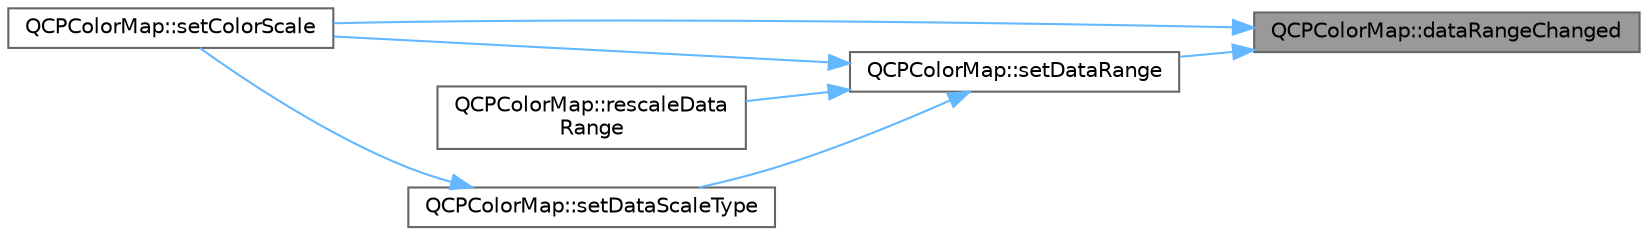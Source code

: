 digraph "QCPColorMap::dataRangeChanged"
{
 // LATEX_PDF_SIZE
  bgcolor="transparent";
  edge [fontname=Helvetica,fontsize=10,labelfontname=Helvetica,labelfontsize=10];
  node [fontname=Helvetica,fontsize=10,shape=box,height=0.2,width=0.4];
  rankdir="RL";
  Node1 [label="QCPColorMap::dataRangeChanged",height=0.2,width=0.4,color="gray40", fillcolor="grey60", style="filled", fontcolor="black",tooltip=" "];
  Node1 -> Node2 [dir="back",color="steelblue1",style="solid"];
  Node2 [label="QCPColorMap::setColorScale",height=0.2,width=0.4,color="grey40", fillcolor="white", style="filled",URL="$class_q_c_p_color_map.html#aa828921db364fe3c6af4619580ab85fd",tooltip=" "];
  Node1 -> Node3 [dir="back",color="steelblue1",style="solid"];
  Node3 [label="QCPColorMap::setDataRange",height=0.2,width=0.4,color="grey40", fillcolor="white", style="filled",URL="$class_q_c_p_color_map.html#a980b42837821159786a85b4b7dcb8774",tooltip=" "];
  Node3 -> Node4 [dir="back",color="steelblue1",style="solid"];
  Node4 [label="QCPColorMap::rescaleData\lRange",height=0.2,width=0.4,color="grey40", fillcolor="white", style="filled",URL="$class_q_c_p_color_map.html#a856608fa3dd1cc290bcd5f29a5575774",tooltip=" "];
  Node3 -> Node2 [dir="back",color="steelblue1",style="solid"];
  Node3 -> Node5 [dir="back",color="steelblue1",style="solid"];
  Node5 [label="QCPColorMap::setDataScaleType",height=0.2,width=0.4,color="grey40", fillcolor="white", style="filled",URL="$class_q_c_p_color_map.html#a9d20aa08e3c1f20f22908c45b9c06511",tooltip=" "];
  Node5 -> Node2 [dir="back",color="steelblue1",style="solid"];
}
